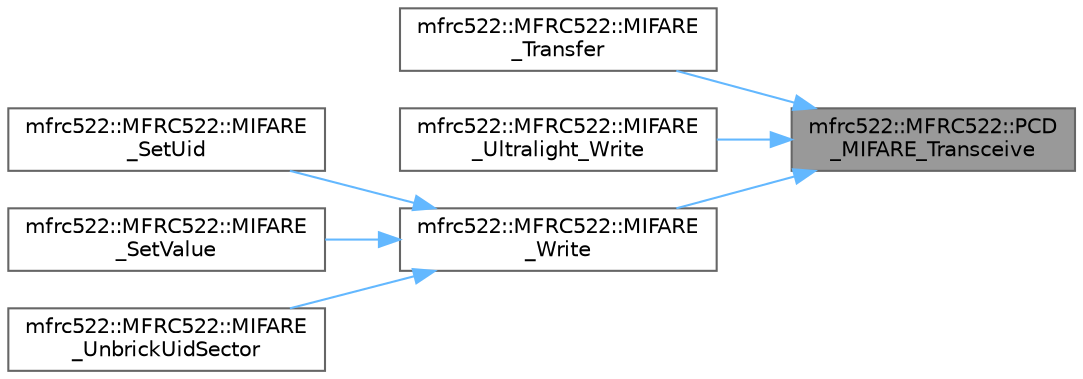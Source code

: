 digraph "mfrc522::MFRC522::PCD_MIFARE_Transceive"
{
 // LATEX_PDF_SIZE
  bgcolor="transparent";
  edge [fontname=Helvetica,fontsize=10,labelfontname=Helvetica,labelfontsize=10];
  node [fontname=Helvetica,fontsize=10,shape=box,height=0.2,width=0.4];
  rankdir="RL";
  Node1 [label="mfrc522::MFRC522::PCD\l_MIFARE_Transceive",height=0.2,width=0.4,color="gray40", fillcolor="grey60", style="filled", fontcolor="black",tooltip=" "];
  Node1 -> Node2 [dir="back",color="steelblue1",style="solid"];
  Node2 [label="mfrc522::MFRC522::MIFARE\l_Transfer",height=0.2,width=0.4,color="grey40", fillcolor="white", style="filled",URL="$classmfrc522_1_1_m_f_r_c522.html#a3b85e9b839756a4eb516195ef498ce58",tooltip=" "];
  Node1 -> Node3 [dir="back",color="steelblue1",style="solid"];
  Node3 [label="mfrc522::MFRC522::MIFARE\l_Ultralight_Write",height=0.2,width=0.4,color="grey40", fillcolor="white", style="filled",URL="$classmfrc522_1_1_m_f_r_c522.html#afcd5d913410ed3694fab339f311b93de",tooltip=" "];
  Node1 -> Node4 [dir="back",color="steelblue1",style="solid"];
  Node4 [label="mfrc522::MFRC522::MIFARE\l_Write",height=0.2,width=0.4,color="grey40", fillcolor="white", style="filled",URL="$classmfrc522_1_1_m_f_r_c522.html#a50b62d0ea4b1ab35d5275227fcbfaa5f",tooltip=" "];
  Node4 -> Node5 [dir="back",color="steelblue1",style="solid"];
  Node5 [label="mfrc522::MFRC522::MIFARE\l_SetUid",height=0.2,width=0.4,color="grey40", fillcolor="white", style="filled",URL="$classmfrc522_1_1_m_f_r_c522.html#a2f11484ff5d5ff2b70590b1c04c313fd",tooltip=" "];
  Node4 -> Node6 [dir="back",color="steelblue1",style="solid"];
  Node6 [label="mfrc522::MFRC522::MIFARE\l_SetValue",height=0.2,width=0.4,color="grey40", fillcolor="white", style="filled",URL="$classmfrc522_1_1_m_f_r_c522.html#a1733fb64ad8fa119e3fe945d6287d059",tooltip=" "];
  Node4 -> Node7 [dir="back",color="steelblue1",style="solid"];
  Node7 [label="mfrc522::MFRC522::MIFARE\l_UnbrickUidSector",height=0.2,width=0.4,color="grey40", fillcolor="white", style="filled",URL="$classmfrc522_1_1_m_f_r_c522.html#a2ff9002344e9ee1fa0be91d2f56e1d5c",tooltip=" "];
}
